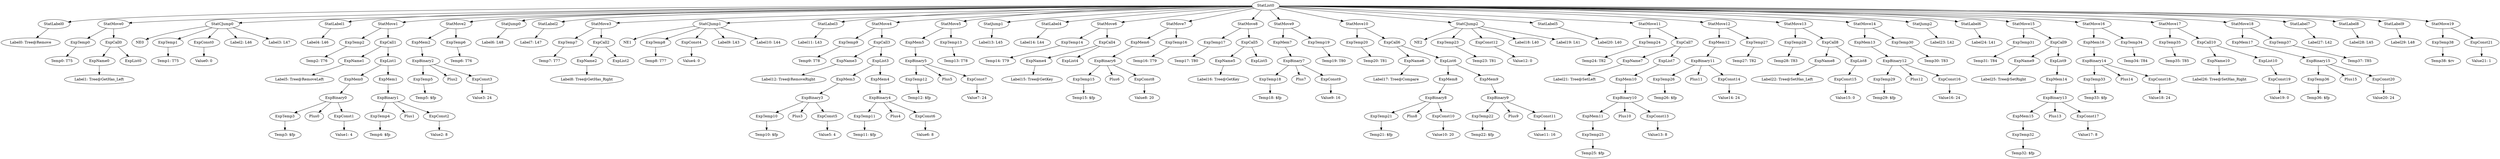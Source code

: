 digraph {
	ordering = out;
	ExpTemp38 -> "Temp38: $rv";
	StatLabel9 -> "Label29: L48";
	StatLabel8 -> "Label28: L45";
	ExpTemp37 -> "Temp37: T85";
	StatMove18 -> ExpMem17;
	StatMove18 -> ExpTemp37;
	ExpMem17 -> ExpBinary15;
	ExpConst20 -> "Value20: 24";
	ExpTemp36 -> "Temp36: $fp";
	ExpList10 -> ExpConst19;
	ExpCall10 -> ExpName10;
	ExpCall10 -> ExpList10;
	StatMove17 -> ExpTemp35;
	StatMove17 -> ExpCall10;
	ExpTemp34 -> "Temp34: T84";
	ExpBinary14 -> ExpTemp33;
	ExpBinary14 -> Plus14;
	ExpBinary14 -> ExpConst18;
	ExpMem14 -> ExpBinary13;
	ExpConst17 -> "Value17: 8";
	ExpTemp32 -> "Temp32: $fp";
	ExpConst21 -> "Value21: 1";
	ExpCall9 -> ExpName9;
	ExpCall9 -> ExpList9;
	StatJump2 -> "Label23: L42";
	ExpTemp30 -> "Temp30: T83";
	ExpMem13 -> ExpBinary12;
	ExpConst16 -> "Value16: 24";
	ExpTemp29 -> "Temp29: $fp";
	ExpList8 -> ExpConst15;
	ExpConst15 -> "Value15: 0";
	ExpCall8 -> ExpName8;
	ExpCall8 -> ExpList8;
	StatMove13 -> ExpTemp28;
	StatMove13 -> ExpCall8;
	ExpTemp27 -> "Temp27: T82";
	StatMove16 -> ExpMem16;
	StatMove16 -> ExpTemp34;
	ExpMem12 -> ExpBinary11;
	ExpConst14 -> "Value14: 24";
	ExpTemp26 -> "Temp26: $fp";
	ExpConst13 -> "Value13: 8";
	ExpBinary10 -> ExpMem11;
	ExpBinary10 -> Plus10;
	ExpBinary10 -> ExpConst13;
	ExpName9 -> "Label25: Tree@SetRight";
	ExpTemp25 -> "Temp25: $fp";
	StatMove14 -> ExpMem13;
	StatMove14 -> ExpTemp30;
	ExpCall7 -> ExpName7;
	ExpCall7 -> ExpList7;
	ExpMem11 -> ExpTemp25;
	StatMove11 -> ExpTemp24;
	StatMove11 -> ExpCall7;
	ExpTemp24 -> "Temp24: T82";
	ExpConst5 -> "Value5: 4";
	ExpConst2 -> "Value2: 8";
	ExpList7 -> ExpMem10;
	ExpName3 -> "Label12: Tree@RemoveRight";
	ExpConst4 -> "Value4: 0";
	StatMove3 -> ExpTemp7;
	StatMove3 -> ExpCall2;
	ExpTemp22 -> "Temp22: $fp";
	ExpTemp6 -> "Temp6: T76";
	StatMove6 -> ExpTemp14;
	StatMove6 -> ExpCall4;
	ExpBinary13 -> ExpMem15;
	ExpBinary13 -> Plus13;
	ExpBinary13 -> ExpConst17;
	StatMove2 -> ExpMem2;
	StatMove2 -> ExpTemp6;
	ExpConst3 -> "Value3: 24";
	ExpBinary2 -> ExpTemp5;
	ExpBinary2 -> Plus2;
	ExpBinary2 -> ExpConst3;
	ExpName8 -> "Label22: Tree@SetHas_Left";
	ExpTemp19 -> "Temp19: T80";
	StatLabel0 -> "Label0: Tree@Remove";
	ExpMem5 -> ExpBinary5;
	ExpMem1 -> ExpBinary1;
	ExpConst6 -> "Value6: 8";
	ExpName1 -> "Label5: Tree@RemoveLeft";
	StatMove19 -> ExpTemp38;
	StatMove19 -> ExpConst21;
	ExpTemp28 -> "Temp28: T83";
	ExpTemp15 -> "Temp15: $fp";
	ExpList6 -> ExpMem8;
	ExpList6 -> ExpMem9;
	ExpConst1 -> "Value1: 4";
	ExpName2 -> "Label8: Tree@GetHas_Right";
	ExpTemp5 -> "Temp5: $fp";
	ExpMem15 -> ExpTemp32;
	ExpTemp8 -> "Temp8: T77";
	ExpTemp18 -> "Temp18: $fp";
	ExpBinary9 -> ExpTemp22;
	ExpBinary9 -> Plus9;
	ExpBinary9 -> ExpConst11;
	ExpBinary7 -> ExpTemp18;
	ExpBinary7 -> Plus7;
	ExpBinary7 -> ExpConst9;
	ExpConst12 -> "Value12: 0";
	StatMove1 -> ExpTemp2;
	StatMove1 -> ExpCall1;
	StatCJump0 -> NE0;
	StatCJump0 -> ExpTemp1;
	StatCJump0 -> ExpConst0;
	StatCJump0 -> "Label2: L46";
	StatCJump0 -> "Label3: L47";
	ExpName7 -> "Label21: Tree@SetLeft";
	StatJump0 -> "Label6: L48";
	ExpCall1 -> ExpName1;
	ExpCall1 -> ExpList1;
	ExpTemp33 -> "Temp33: $fp";
	ExpMem2 -> ExpBinary2;
	StatLabel6 -> "Label24: L41";
	ExpTemp12 -> "Temp12: $fp";
	StatLabel1 -> "Label4: L46";
	ExpCall0 -> ExpName0;
	ExpCall0 -> ExpList0;
	ExpCall3 -> ExpName3;
	ExpCall3 -> ExpList3;
	StatCJump1 -> NE1;
	StatCJump1 -> ExpTemp8;
	StatCJump1 -> ExpConst4;
	StatCJump1 -> "Label9: L43";
	StatCJump1 -> "Label10: L44";
	ExpTemp7 -> "Temp7: T77";
	ExpTemp0 -> "Temp0: T75";
	StatLabel5 -> "Label20: L40";
	ExpTemp4 -> "Temp4: $fp";
	ExpConst18 -> "Value18: 24";
	ExpBinary12 -> ExpTemp29;
	ExpBinary12 -> Plus12;
	ExpBinary12 -> ExpConst16;
	ExpName5 -> "Label16: Tree@GetKey";
	ExpTemp9 -> "Temp9: T78";
	ExpCall4 -> ExpName4;
	ExpCall4 -> ExpList4;
	ExpList9 -> ExpMem14;
	ExpConst0 -> "Value0: 0";
	ExpTemp35 -> "Temp35: T85";
	ExpList1 -> ExpMem0;
	ExpList1 -> ExpMem1;
	ExpTemp1 -> "Temp1: T75";
	ExpBinary4 -> ExpTemp11;
	ExpBinary4 -> Plus4;
	ExpBinary4 -> ExpConst6;
	StatMove0 -> ExpTemp0;
	StatMove0 -> ExpCall0;
	StatLabel7 -> "Label27: L42";
	StatMove8 -> ExpTemp17;
	StatMove8 -> ExpCall5;
	ExpTemp2 -> "Temp2: T76";
	ExpTemp3 -> "Temp3: $fp";
	ExpBinary0 -> ExpTemp3;
	ExpBinary0 -> Plus0;
	ExpBinary0 -> ExpConst1;
	ExpBinary1 -> ExpTemp4;
	ExpBinary1 -> Plus1;
	ExpBinary1 -> ExpConst2;
	ExpConst10 -> "Value10: 20";
	ExpMem0 -> ExpBinary0;
	ExpBinary15 -> ExpTemp36;
	ExpBinary15 -> Plus15;
	ExpBinary15 -> ExpConst20;
	ExpCall2 -> ExpName2;
	ExpCall2 -> ExpList2;
	ExpName10 -> "Label26: Tree@SetHas_Right";
	StatMove10 -> ExpTemp20;
	StatMove10 -> ExpCall6;
	ExpMem3 -> ExpBinary3;
	ExpList3 -> ExpMem3;
	ExpList3 -> ExpMem4;
	ExpTemp11 -> "Temp11: $fp";
	ExpBinary11 -> ExpTemp26;
	ExpBinary11 -> Plus11;
	ExpBinary11 -> ExpConst14;
	ExpMem4 -> ExpBinary4;
	ExpName4 -> "Label15: Tree@GetKey";
	ExpBinary5 -> ExpTemp12;
	ExpBinary5 -> Plus5;
	ExpBinary5 -> ExpConst7;
	StatMove5 -> ExpMem5;
	StatMove5 -> ExpTemp13;
	StatLabel2 -> "Label7: L47";
	StatMove4 -> ExpTemp9;
	StatMove4 -> ExpCall3;
	ExpConst9 -> "Value9: 16";
	ExpTemp31 -> "Temp31: T84";
	ExpConst7 -> "Value7: 24";
	ExpTemp13 -> "Temp13: T78";
	StatJump1 -> "Label13: L45";
	StatLabel4 -> "Label14: L44";
	ExpConst19 -> "Value19: 0";
	StatMove12 -> ExpMem12;
	StatMove12 -> ExpTemp27;
	ExpTemp14 -> "Temp14: T79";
	ExpMem16 -> ExpBinary14;
	ExpBinary6 -> ExpTemp15;
	ExpBinary6 -> Plus6;
	ExpBinary6 -> ExpConst8;
	ExpMem6 -> ExpBinary6;
	ExpTemp16 -> "Temp16: T79";
	StatCJump2 -> NE2;
	StatCJump2 -> ExpTemp23;
	StatCJump2 -> ExpConst12;
	StatCJump2 -> "Label18: L40";
	StatCJump2 -> "Label19: L41";
	StatMove7 -> ExpMem6;
	StatMove7 -> ExpTemp16;
	ExpMem9 -> ExpBinary9;
	ExpTemp23 -> "Temp23: T81";
	ExpTemp17 -> "Temp17: T80";
	ExpTemp21 -> "Temp21: $fp";
	ExpCall5 -> ExpName5;
	ExpCall5 -> ExpList5;
	StatMove15 -> ExpTemp31;
	StatMove15 -> ExpCall9;
	ExpBinary3 -> ExpTemp10;
	ExpBinary3 -> Plus3;
	ExpBinary3 -> ExpConst5;
	StatLabel3 -> "Label11: L43";
	ExpMem7 -> ExpBinary7;
	StatMove9 -> ExpMem7;
	StatMove9 -> ExpTemp19;
	ExpConst8 -> "Value8: 20";
	ExpName0 -> "Label1: Tree@GetHas_Left";
	ExpTemp20 -> "Temp20: T81";
	ExpName6 -> "Label17: Tree@Compare";
	ExpMem10 -> ExpBinary10;
	ExpTemp10 -> "Temp10: $fp";
	ExpCall6 -> ExpName6;
	ExpCall6 -> ExpList6;
	ExpBinary8 -> ExpTemp21;
	ExpBinary8 -> Plus8;
	ExpBinary8 -> ExpConst10;
	ExpMem8 -> ExpBinary8;
	StatList0 -> StatLabel0;
	StatList0 -> StatMove0;
	StatList0 -> StatCJump0;
	StatList0 -> StatLabel1;
	StatList0 -> StatMove1;
	StatList0 -> StatMove2;
	StatList0 -> StatJump0;
	StatList0 -> StatLabel2;
	StatList0 -> StatMove3;
	StatList0 -> StatCJump1;
	StatList0 -> StatLabel3;
	StatList0 -> StatMove4;
	StatList0 -> StatMove5;
	StatList0 -> StatJump1;
	StatList0 -> StatLabel4;
	StatList0 -> StatMove6;
	StatList0 -> StatMove7;
	StatList0 -> StatMove8;
	StatList0 -> StatMove9;
	StatList0 -> StatMove10;
	StatList0 -> StatCJump2;
	StatList0 -> StatLabel5;
	StatList0 -> StatMove11;
	StatList0 -> StatMove12;
	StatList0 -> StatMove13;
	StatList0 -> StatMove14;
	StatList0 -> StatJump2;
	StatList0 -> StatLabel6;
	StatList0 -> StatMove15;
	StatList0 -> StatMove16;
	StatList0 -> StatMove17;
	StatList0 -> StatMove18;
	StatList0 -> StatLabel7;
	StatList0 -> StatLabel8;
	StatList0 -> StatLabel9;
	StatList0 -> StatMove19;
	ExpConst11 -> "Value11: 16";
}

